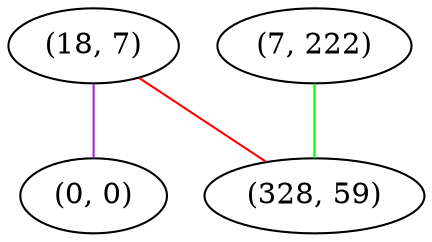 graph "" {
"(18, 7)";
"(7, 222)";
"(0, 0)";
"(328, 59)";
"(18, 7)" -- "(328, 59)"  [color=red, key=0, weight=1];
"(18, 7)" -- "(0, 0)"  [color=purple, key=0, weight=4];
"(7, 222)" -- "(328, 59)"  [color=green, key=0, weight=2];
}
